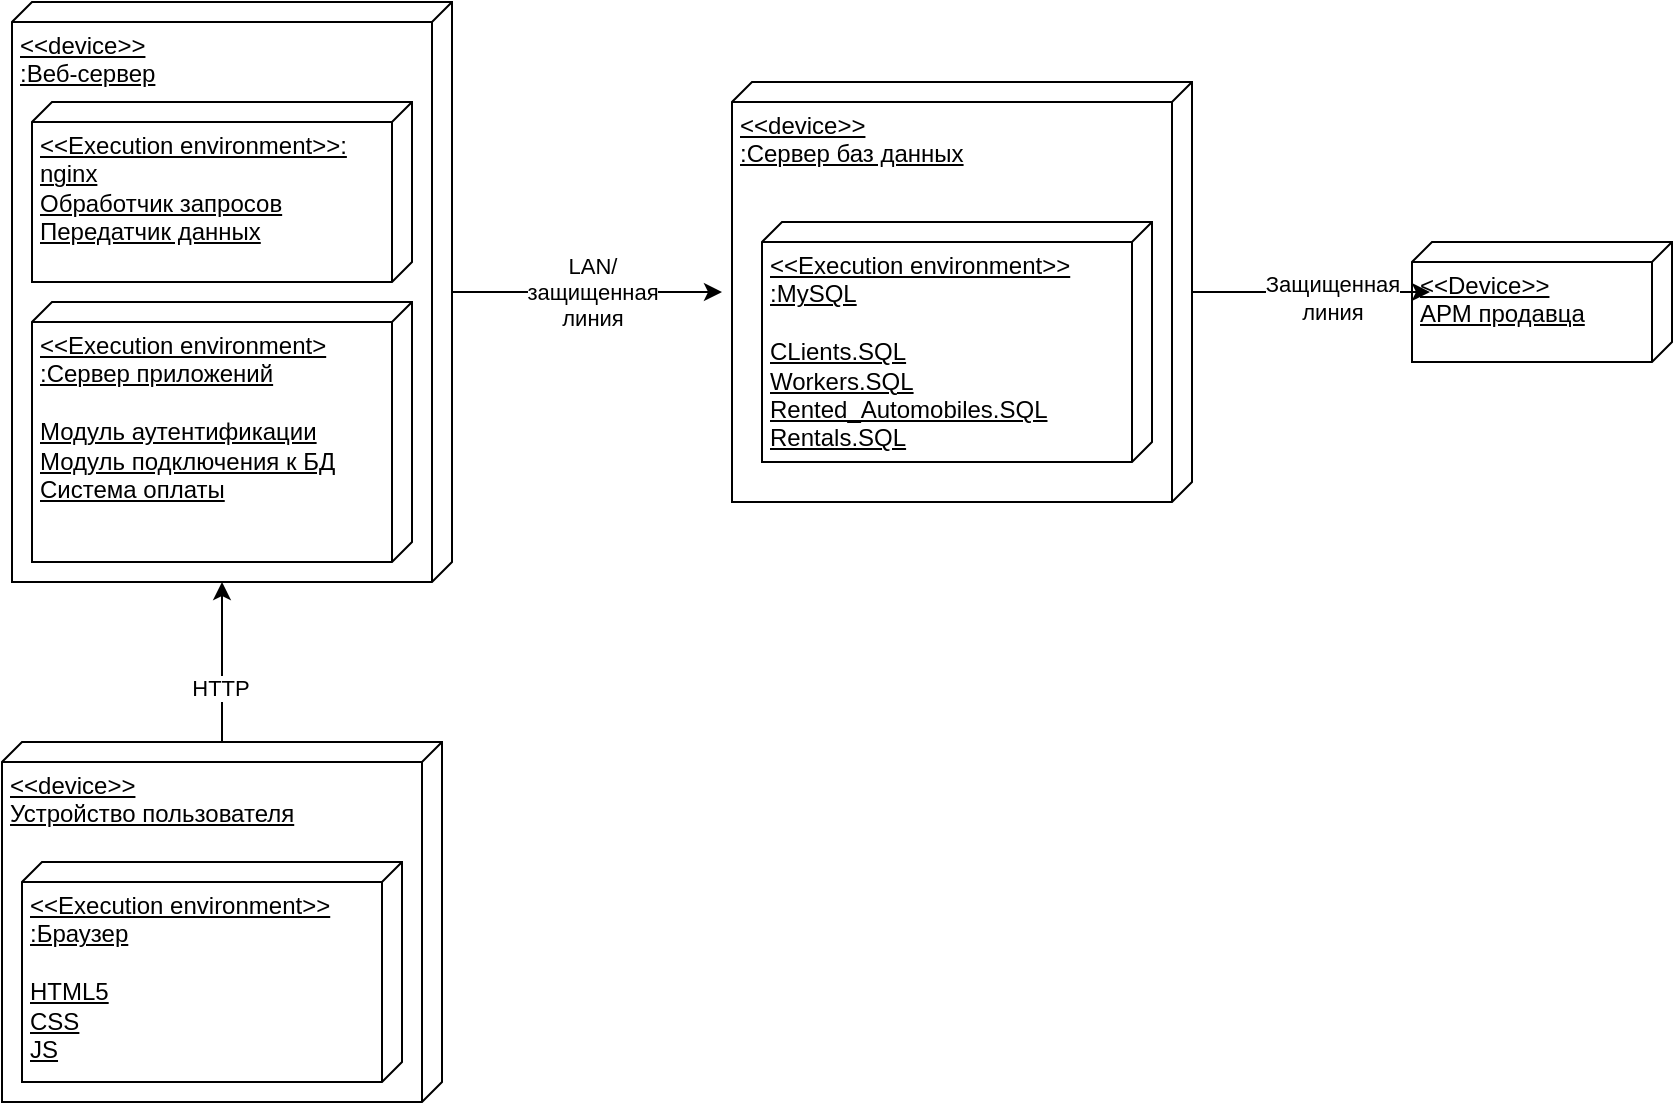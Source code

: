 <mxfile version="27.1.3">
  <diagram name="Страница — 1" id="jsUq0gen0O-brnGz4zO4">
    <mxGraphModel dx="1209" dy="568" grid="1" gridSize="10" guides="1" tooltips="1" connect="1" arrows="1" fold="1" page="1" pageScale="1" pageWidth="827" pageHeight="1169" math="0" shadow="0">
      <root>
        <mxCell id="0" />
        <mxCell id="1" parent="0" />
        <mxCell id="PY19tu6KOM3bZWnWFCzy-1" value="&amp;lt;&amp;lt;device&amp;gt;&amp;gt;&lt;br&gt;:Сервер баз данных" style="verticalAlign=top;align=left;spacingTop=8;spacingLeft=2;spacingRight=12;shape=cube;size=10;direction=south;fontStyle=4;html=1;whiteSpace=wrap;" parent="1" vertex="1">
          <mxGeometry x="725" y="210" width="230" height="210" as="geometry" />
        </mxCell>
        <mxCell id="PY19tu6KOM3bZWnWFCzy-2" value="&lt;div&gt;&amp;lt;&amp;lt;Execution environment&amp;gt;&amp;gt;&lt;/div&gt;&lt;div&gt;:MySQL&lt;br&gt;&lt;br&gt;&lt;/div&gt;&lt;div&gt;&lt;font&gt;CLients.SQL&lt;br&gt;Workers.SQL&lt;br&gt;Rented_Automobiles.SQL&lt;/font&gt;&lt;/div&gt;&lt;div&gt;&lt;font&gt;Rentals.SQL&lt;/font&gt;&lt;/div&gt;" style="verticalAlign=top;align=left;spacingTop=8;spacingLeft=2;spacingRight=12;shape=cube;size=10;direction=south;fontStyle=4;html=1;whiteSpace=wrap;" parent="1" vertex="1">
          <mxGeometry x="740" y="280" width="195" height="120" as="geometry" />
        </mxCell>
        <mxCell id="PY19tu6KOM3bZWnWFCzy-3" value="&amp;lt;&amp;lt;device&amp;gt;&amp;gt;&lt;br&gt;&lt;div&gt;:Веб-сервер&lt;/div&gt;&lt;div&gt;&lt;br&gt;&lt;/div&gt;" style="verticalAlign=top;align=left;spacingTop=8;spacingLeft=2;spacingRight=12;shape=cube;size=10;direction=south;fontStyle=4;html=1;whiteSpace=wrap;" parent="1" vertex="1">
          <mxGeometry x="365" y="170" width="220" height="290" as="geometry" />
        </mxCell>
        <mxCell id="PY19tu6KOM3bZWnWFCzy-4" value="&amp;lt;&amp;lt;device&amp;gt;&amp;gt;&lt;br&gt;Устройство пользователя" style="verticalAlign=top;align=left;spacingTop=8;spacingLeft=2;spacingRight=12;shape=cube;size=10;direction=south;fontStyle=4;html=1;whiteSpace=wrap;" parent="1" vertex="1">
          <mxGeometry x="360" y="540" width="220" height="180" as="geometry" />
        </mxCell>
        <mxCell id="PY19tu6KOM3bZWnWFCzy-5" value="&amp;lt;&amp;lt;Execution environment&amp;gt;&amp;gt;&lt;br&gt;&lt;div&gt;:Браузер&lt;br&gt;&lt;br&gt;HTML5&lt;/div&gt;&lt;div&gt;CSS&lt;/div&gt;&lt;div&gt;JS&lt;/div&gt;&lt;div&gt;&lt;br&gt;&lt;/div&gt;" style="verticalAlign=top;align=left;spacingTop=8;spacingLeft=2;spacingRight=12;shape=cube;size=10;direction=south;fontStyle=4;html=1;whiteSpace=wrap;" parent="1" vertex="1">
          <mxGeometry x="370" y="600" width="190" height="110" as="geometry" />
        </mxCell>
        <mxCell id="PY19tu6KOM3bZWnWFCzy-6" value="&amp;lt;&amp;lt;Execution environment&amp;gt;&lt;br&gt;&lt;div&gt;:Сервер приложений&lt;/div&gt;&lt;div&gt;&lt;br&gt;&lt;/div&gt;&lt;div&gt;Модуль аутентификации&lt;br&gt;Модуль подключения к БД&lt;br&gt;Система оплаты&lt;/div&gt;&lt;div&gt;&lt;br&gt;&lt;/div&gt;" style="verticalAlign=top;align=left;spacingTop=8;spacingLeft=2;spacingRight=12;shape=cube;size=10;direction=south;fontStyle=4;html=1;whiteSpace=wrap;" parent="1" vertex="1">
          <mxGeometry x="375" y="320" width="190" height="130" as="geometry" />
        </mxCell>
        <mxCell id="PY19tu6KOM3bZWnWFCzy-7" value="&lt;div&gt;&amp;lt;&amp;lt;Execution environment&amp;gt;&amp;gt;:&lt;/div&gt;&lt;div&gt;nginx&lt;br&gt;Обработчик запросов&lt;br&gt;Передатчик данных&lt;/div&gt;" style="verticalAlign=top;align=left;spacingTop=8;spacingLeft=2;spacingRight=12;shape=cube;size=10;direction=south;fontStyle=4;html=1;whiteSpace=wrap;" parent="1" vertex="1">
          <mxGeometry x="375" y="220" width="190" height="90" as="geometry" />
        </mxCell>
        <mxCell id="PY19tu6KOM3bZWnWFCzy-8" value="&amp;lt;&amp;lt;Device&amp;gt;&amp;gt;&lt;br&gt;АРМ продавца" style="verticalAlign=top;align=left;spacingTop=8;spacingLeft=2;spacingRight=12;shape=cube;size=10;direction=south;fontStyle=4;html=1;whiteSpace=wrap;" parent="1" vertex="1">
          <mxGeometry x="1065" y="290" width="130" height="60" as="geometry" />
        </mxCell>
        <mxCell id="PY19tu6KOM3bZWnWFCzy-9" style="edgeStyle=orthogonalEdgeStyle;rounded=0;orthogonalLoop=1;jettySize=auto;html=1;entryX=0;entryY=0;entryDx=290;entryDy=115;entryPerimeter=0;" parent="1" source="PY19tu6KOM3bZWnWFCzy-4" target="PY19tu6KOM3bZWnWFCzy-3" edge="1">
          <mxGeometry relative="1" as="geometry" />
        </mxCell>
        <mxCell id="PY19tu6KOM3bZWnWFCzy-10" value="HTTP" style="edgeLabel;html=1;align=center;verticalAlign=middle;resizable=0;points=[];" parent="PY19tu6KOM3bZWnWFCzy-9" vertex="1" connectable="0">
          <mxGeometry x="-0.325" y="1" relative="1" as="geometry">
            <mxPoint as="offset" />
          </mxGeometry>
        </mxCell>
        <mxCell id="PY19tu6KOM3bZWnWFCzy-11" style="edgeStyle=orthogonalEdgeStyle;rounded=0;orthogonalLoop=1;jettySize=auto;html=1;" parent="1" source="PY19tu6KOM3bZWnWFCzy-3" edge="1">
          <mxGeometry relative="1" as="geometry">
            <mxPoint x="720" y="315" as="targetPoint" />
          </mxGeometry>
        </mxCell>
        <mxCell id="PY19tu6KOM3bZWnWFCzy-12" value="&lt;div&gt;LAN/&lt;/div&gt;&lt;div&gt;защищенная&lt;/div&gt;&lt;div&gt;линия&lt;/div&gt;" style="edgeLabel;html=1;align=center;verticalAlign=middle;resizable=0;points=[];" parent="PY19tu6KOM3bZWnWFCzy-11" vertex="1" connectable="0">
          <mxGeometry x="0.041" y="1" relative="1" as="geometry">
            <mxPoint as="offset" />
          </mxGeometry>
        </mxCell>
        <mxCell id="PY19tu6KOM3bZWnWFCzy-13" style="edgeStyle=orthogonalEdgeStyle;rounded=0;orthogonalLoop=1;jettySize=auto;html=1;entryX=0.417;entryY=0.931;entryDx=0;entryDy=0;entryPerimeter=0;" parent="1" source="PY19tu6KOM3bZWnWFCzy-1" target="PY19tu6KOM3bZWnWFCzy-8" edge="1">
          <mxGeometry relative="1" as="geometry" />
        </mxCell>
        <mxCell id="PY19tu6KOM3bZWnWFCzy-14" value="Защищенная &lt;br&gt;линия" style="edgeLabel;html=1;align=center;verticalAlign=middle;resizable=0;points=[];" parent="PY19tu6KOM3bZWnWFCzy-13" vertex="1" connectable="0">
          <mxGeometry x="0.172" y="-3" relative="1" as="geometry">
            <mxPoint as="offset" />
          </mxGeometry>
        </mxCell>
      </root>
    </mxGraphModel>
  </diagram>
</mxfile>
